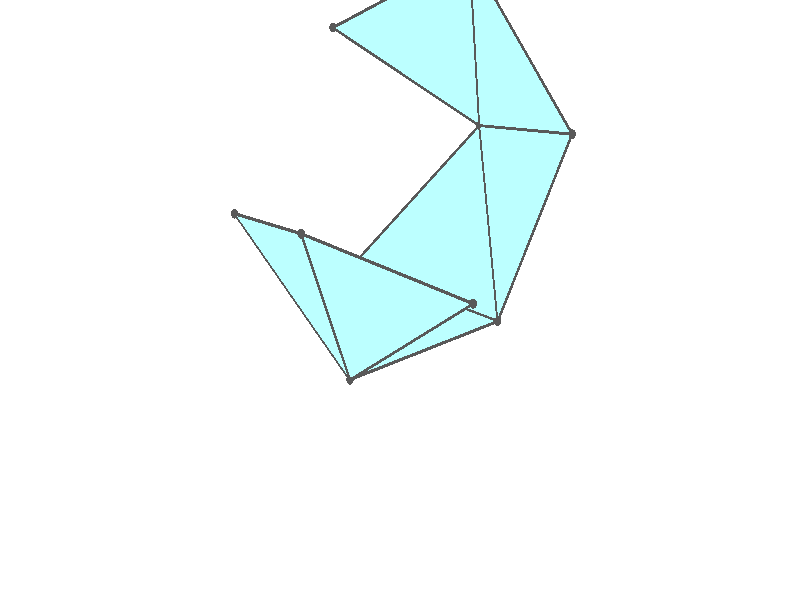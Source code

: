 #version 3.7;
global_settings{assumed_gamma 1.0}
camera{perspective location <18.750000000000000000000000, 10.825317547305481014063844, 12.499999999999996447286321> right <0.133333333333333331482962, -0.230940107675850353485814, -0.000000000000000000000000> up <-0.064951905283832905846353, -0.037499999999999998612221, 0.129903810567665811692706> direction <0.750000000000000111022302, 0.433012701892219298294151, 0.499999999999999944488849> sky <-0.433012701892219298294151, -0.249999999999999944488849, 0.866025403784438707610605> look_at <18.000000000000000000000000, 10.392304845413262270881205, 11.999999999999996447286321>}
light_source{<18.750000000000000000000000, 10.825317547305481014063844, 12.499999999999996447286321> rgb<1.0,1.0,1.0>}
background{rgb<1,1,1>}
union{union{object{union{sphere{<-0.408248290463862795185435, 0.707106781186547461715008, -0.154700538379251573140039>,0.029999999999999998889777}sphere{<-0.408248290463863350296947, -0.707106781186547350692706, -0.154700538379251573140039>,0.029999999999999998889777}sphere{<0.816496580927725923437777, -0.000000000000000199983985, -0.154700538379251573140039>,0.029999999999999998889777}} pigment{rgb<0.1,0.1,0.1>}}object{union{cylinder{<-0.408248290463862795185435, 0.707106781186547461715008, -0.154700538379251573140039>,<-0.408248290463863350296947, -0.707106781186547350692706, -0.154700538379251573140039>,0.010000000000000000208167}cylinder{<-0.408248290463863350296947, -0.707106781186547350692706, -0.154700538379251573140039>,<0.816496580927725923437777, -0.000000000000000199983985, -0.154700538379251573140039>,0.010000000000000000208167}cylinder{<0.816496580927725923437777, -0.000000000000000199983985, -0.154700538379251573140039>,<-0.408248290463862795185435, 0.707106781186547461715008, -0.154700538379251573140039>,0.010000000000000000208167}} pigment{rgb<0.1,0.1,0.1>}}object{polygon{3.000000000000000000000000,<-0.408248290463862795185435, 0.707106781186547461715008, -0.154700538379251573140039>,<-0.408248290463863350296947, -0.707106781186547350692706, -0.154700538379251573140039>,<0.816496580927725923437777, -0.000000000000000199983985, -0.154700538379251573140039>} pigment{rgbft<0.5,1.0,1.0,0.1,0.1>}}}union{object{union{sphere{<-0.408248290463862906207737, 0.707106781186547461715008, -0.154700538379251462117736>,0.029999999999999998889777}sphere{<-0.408248290463863461319249, -0.707106781186547350692706, -0.154700538379251462117736>,0.029999999999999998889777}sphere{<-1.360827634879543168722194, 0.000000000000000614179567, 0.615099820540249586642290>,0.029999999999999998889777}} pigment{rgb<0.1,0.1,0.1>}}object{union{cylinder{<-0.408248290463862906207737, 0.707106781186547461715008, -0.154700538379251462117736>,<-0.408248290463863461319249, -0.707106781186547350692706, -0.154700538379251462117736>,0.010000000000000000208167}cylinder{<-0.408248290463863461319249, -0.707106781186547350692706, -0.154700538379251462117736>,<-1.360827634879543168722194, 0.000000000000000614179567, 0.615099820540249586642290>,0.010000000000000000208167}cylinder{<-1.360827634879543168722194, 0.000000000000000614179567, 0.615099820540249586642290>,<-0.408248290463862906207737, 0.707106781186547461715008, -0.154700538379251462117736>,0.010000000000000000208167}} pigment{rgb<0.1,0.1,0.1>}}object{polygon{3.000000000000000000000000,<-0.408248290463862906207737, 0.707106781186547461715008, -0.154700538379251462117736>,<-0.408248290463863461319249, -0.707106781186547350692706, -0.154700538379251462117736>,<-1.360827634879543168722194, 0.000000000000000614179567, 0.615099820540249586642290>} pigment{rgbft<0.5,1.0,1.0,0.1,0.1>}}}union{object{union{sphere{<-0.408248290463862906207737, 0.707106781186547461715008, -0.154700538379251462117736>,0.029999999999999998889777}sphere{<-0.771135659765073810945069, 1.178511301977579472932689, 1.128300059819916656422834>,0.029999999999999998889777}sphere{<-1.360827634879542946677589, 0.000000000000000555111512, 0.615099820540249697664592>,0.029999999999999998889777}} pigment{rgb<0.1,0.1,0.1>}}object{union{cylinder{<-0.408248290463862906207737, 0.707106781186547461715008, -0.154700538379251462117736>,<-0.771135659765073810945069, 1.178511301977579472932689, 1.128300059819916656422834>,0.010000000000000000208167}cylinder{<-0.771135659765073810945069, 1.178511301977579472932689, 1.128300059819916656422834>,<-1.360827634879542946677589, 0.000000000000000555111512, 0.615099820540249697664592>,0.010000000000000000208167}cylinder{<-1.360827634879542946677589, 0.000000000000000555111512, 0.615099820540249697664592>,<-0.408248290463862906207737, 0.707106781186547461715008, -0.154700538379251462117736>,0.010000000000000000208167}} pigment{rgb<0.1,0.1,0.1>}}object{polygon{3.000000000000000000000000,<-0.408248290463862906207737, 0.707106781186547461715008, -0.154700538379251462117736>,<-0.771135659765073810945069, 1.178511301977579472932689, 1.128300059819916656422834>,<-1.360827634879542946677589, 0.000000000000000555111512, 0.615099820540249697664592>} pigment{rgbft<0.5,1.0,1.0,0.1,0.1>}}}union{object{union{sphere{<-1.013060572632548783644779, 0.078567420131839482699831, 1.983633791952695402116547>,0.029999999999999998889777}sphere{<-0.771135659765073810945069, 1.178511301977579694977294, 1.128300059819916434378229>,0.029999999999999998889777}sphere{<-1.360827634879542946677589, 0.000000000000000444089210, 0.615099820540249586642290>,0.029999999999999998889777}} pigment{rgb<0.1,0.1,0.1>}}object{union{cylinder{<-1.013060572632548783644779, 0.078567420131839482699831, 1.983633791952695402116547>,<-0.771135659765073810945069, 1.178511301977579694977294, 1.128300059819916434378229>,0.010000000000000000208167}cylinder{<-0.771135659765073810945069, 1.178511301977579694977294, 1.128300059819916434378229>,<-1.360827634879542946677589, 0.000000000000000444089210, 0.615099820540249586642290>,0.010000000000000000208167}cylinder{<-1.360827634879542946677589, 0.000000000000000444089210, 0.615099820540249586642290>,<-1.013060572632548783644779, 0.078567420131839482699831, 1.983633791952695402116547>,0.010000000000000000208167}} pigment{rgb<0.1,0.1,0.1>}}object{polygon{3.000000000000000000000000,<-1.013060572632548783644779, 0.078567420131839482699831, 1.983633791952695402116547>,<-0.771135659765073810945069, 1.178511301977579694977294, 1.128300059819916434378229>,<-1.360827634879542946677589, 0.000000000000000444089210, 0.615099820540249586642290>} pigment{rgbft<0.5,1.0,1.0,0.1,0.1>}}}union{object{union{sphere{<-1.013060572632549005689384, 0.078567420131839524333195, 1.983633791952695846205756>,0.029999999999999998889777}sphere{<-0.811456478576320638929076, -1.126133021889686558481003, 1.270855681842047335550205>,0.029999999999999998889777}sphere{<-1.360827634879542946677589, 0.000000000000000430211422, 0.615099820540249697664592>,0.029999999999999998889777}} pigment{rgb<0.1,0.1,0.1>}}object{union{cylinder{<-1.013060572632549005689384, 0.078567420131839524333195, 1.983633791952695846205756>,<-0.811456478576320638929076, -1.126133021889686558481003, 1.270855681842047335550205>,0.010000000000000000208167}cylinder{<-0.811456478576320638929076, -1.126133021889686558481003, 1.270855681842047335550205>,<-1.360827634879542946677589, 0.000000000000000430211422, 0.615099820540249697664592>,0.010000000000000000208167}cylinder{<-1.360827634879542946677589, 0.000000000000000430211422, 0.615099820540249697664592>,<-1.013060572632549005689384, 0.078567420131839524333195, 1.983633791952695846205756>,0.010000000000000000208167}} pigment{rgb<0.1,0.1,0.1>}}object{polygon{3.000000000000000000000000,<-1.013060572632549005689384, 0.078567420131839524333195, 1.983633791952695846205756>,<-0.811456478576320638929076, -1.126133021889686558481003, 1.270855681842047335550205>,<-1.360827634879542946677589, 0.000000000000000430211422, 0.615099820540249697664592>} pigment{rgbft<0.5,1.0,1.0,0.1,0.1>}}}union{object{union{sphere{<0.680413817439771029249584, -1.178511301977579250888084, 0.615099820540249364597685>,0.029999999999999998889777}sphere{<-0.408248290463863239274644, -0.707106781186547239670404, -0.154700538379251378851009>,0.029999999999999998889777}sphere{<0.816496580927725812415474, -0.000000000000000333066907, -0.154700538379251434362160>,0.029999999999999998889777}} pigment{rgb<0.1,0.1,0.1>}}object{union{cylinder{<0.680413817439771029249584, -1.178511301977579250888084, 0.615099820540249364597685>,<-0.408248290463863239274644, -0.707106781186547239670404, -0.154700538379251378851009>,0.010000000000000000208167}cylinder{<-0.408248290463863239274644, -0.707106781186547239670404, -0.154700538379251378851009>,<0.816496580927725812415474, -0.000000000000000333066907, -0.154700538379251434362160>,0.010000000000000000208167}cylinder{<0.816496580927725812415474, -0.000000000000000333066907, -0.154700538379251434362160>,<0.680413817439771029249584, -1.178511301977579250888084, 0.615099820540249364597685>,0.010000000000000000208167}} pigment{rgb<0.1,0.1,0.1>}}object{polygon{3.000000000000000000000000,<0.680413817439771029249584, -1.178511301977579250888084, 0.615099820540249364597685>,<-0.408248290463863239274644, -0.707106781186547239670404, -0.154700538379251378851009>,<0.816496580927725812415474, -0.000000000000000333066907, -0.154700538379251434362160>} pigment{rgbft<0.5,1.0,1.0,0.1,0.1>}}}union{object{union{sphere{<0.680413817439771029249584, -1.178511301977579250888084, 0.615099820540249364597685>,0.029999999999999998889777}sphere{<1.406188556042194504058784, -0.078567420131839316166378, 1.128300059819916878467438>,0.029999999999999998889777}sphere{<0.816496580927725923437777, -0.000000000000000277555756, -0.154700538379251240073131>,0.029999999999999998889777}} pigment{rgb<0.1,0.1,0.1>}}object{union{cylinder{<0.680413817439771029249584, -1.178511301977579250888084, 0.615099820540249364597685>,<1.406188556042194504058784, -0.078567420131839316166378, 1.128300059819916878467438>,0.010000000000000000208167}cylinder{<1.406188556042194504058784, -0.078567420131839316166378, 1.128300059819916878467438>,<0.816496580927725923437777, -0.000000000000000277555756, -0.154700538379251240073131>,0.010000000000000000208167}cylinder{<0.816496580927725923437777, -0.000000000000000277555756, -0.154700538379251240073131>,<0.680413817439771029249584, -1.178511301977579250888084, 0.615099820540249364597685>,0.010000000000000000208167}} pigment{rgb<0.1,0.1,0.1>}}object{polygon{3.000000000000000000000000,<0.680413817439771029249584, -1.178511301977579250888084, 0.615099820540249364597685>,<1.406188556042194504058784, -0.078567420131839316166378, 1.128300059819916878467438>,<0.816496580927725923437777, -0.000000000000000277555756, -0.154700538379251240073131>} pigment{rgbft<0.5,1.0,1.0,0.1,0.1>}}}union{object{union{sphere{<0.801376273873509403777859, 1.126133021889686114391793, 0.700633193753527505620582>,0.029999999999999998889777}sphere{<1.406188556042194504058784, -0.078567420131839330044166, 1.128300059819917100512043>,0.029999999999999998889777}sphere{<0.816496580927725923437777, -0.000000000000000222044605, -0.154700538379251378851009>,0.029999999999999998889777}} pigment{rgb<0.1,0.1,0.1>}}object{union{cylinder{<0.801376273873509403777859, 1.126133021889686114391793, 0.700633193753527505620582>,<1.406188556042194504058784, -0.078567420131839330044166, 1.128300059819917100512043>,0.010000000000000000208167}cylinder{<1.406188556042194504058784, -0.078567420131839330044166, 1.128300059819917100512043>,<0.816496580927725923437777, -0.000000000000000222044605, -0.154700538379251378851009>,0.010000000000000000208167}cylinder{<0.816496580927725923437777, -0.000000000000000222044605, -0.154700538379251378851009>,<0.801376273873509403777859, 1.126133021889686114391793, 0.700633193753527505620582>,0.010000000000000000208167}} pigment{rgb<0.1,0.1,0.1>}}object{polygon{3.000000000000000000000000,<0.801376273873509403777859, 1.126133021889686114391793, 0.700633193753527505620582>,<1.406188556042194504058784, -0.078567420131839330044166, 1.128300059819917100512043>,<0.816496580927725923437777, -0.000000000000000222044605, -0.154700538379251378851009>} pigment{rgbft<0.5,1.0,1.0,0.1,0.1>}}}}
